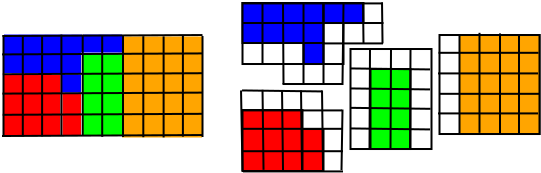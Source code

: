 <?xml version="1.0" encoding="UTF-8"?>
<dia:diagram xmlns:dia="http://www.lysator.liu.se/~alla/dia/">
  <dia:layer name="Background" visible="true" active="true">
    <dia:object type="Standard - Box" version="0" id="O0">
      <dia:attribute name="obj_pos">
        <dia:point val="5.05,5"/>
      </dia:attribute>
      <dia:attribute name="obj_bb">
        <dia:rectangle val="5.045,4.995;9.055,7.055"/>
      </dia:attribute>
      <dia:attribute name="elem_corner">
        <dia:point val="5.05,5"/>
      </dia:attribute>
      <dia:attribute name="elem_width">
        <dia:real val="4"/>
      </dia:attribute>
      <dia:attribute name="elem_height">
        <dia:real val="2.05"/>
      </dia:attribute>
      <dia:attribute name="border_width">
        <dia:real val="0.01"/>
      </dia:attribute>
      <dia:attribute name="border_color">
        <dia:color val="#ffffff"/>
      </dia:attribute>
      <dia:attribute name="inner_color">
        <dia:color val="#0000ff"/>
      </dia:attribute>
      <dia:attribute name="show_background">
        <dia:boolean val="true"/>
      </dia:attribute>
    </dia:object>
    <dia:object type="Standard - Box" version="0" id="O1">
      <dia:attribute name="obj_pos">
        <dia:point val="5,7"/>
      </dia:attribute>
      <dia:attribute name="obj_bb">
        <dia:rectangle val="4.95,6.95;8,10.15"/>
      </dia:attribute>
      <dia:attribute name="elem_corner">
        <dia:point val="5,7"/>
      </dia:attribute>
      <dia:attribute name="elem_width">
        <dia:real val="2.95"/>
      </dia:attribute>
      <dia:attribute name="elem_height">
        <dia:real val="3.1"/>
      </dia:attribute>
      <dia:attribute name="border_width">
        <dia:real val="0.1"/>
      </dia:attribute>
      <dia:attribute name="border_color">
        <dia:color val="#ffffff"/>
      </dia:attribute>
      <dia:attribute name="inner_color">
        <dia:color val="#ff0000"/>
      </dia:attribute>
      <dia:attribute name="show_background">
        <dia:boolean val="true"/>
      </dia:attribute>
    </dia:object>
    <dia:object type="Standard - Box" version="0" id="O2">
      <dia:attribute name="obj_pos">
        <dia:point val="7.95,7.95"/>
      </dia:attribute>
      <dia:attribute name="obj_bb">
        <dia:rectangle val="7.9,7.9;9.05,10.2"/>
      </dia:attribute>
      <dia:attribute name="elem_corner">
        <dia:point val="7.95,7.95"/>
      </dia:attribute>
      <dia:attribute name="elem_width">
        <dia:real val="1.05"/>
      </dia:attribute>
      <dia:attribute name="elem_height">
        <dia:real val="2.2"/>
      </dia:attribute>
      <dia:attribute name="border_width">
        <dia:real val="0.1"/>
      </dia:attribute>
      <dia:attribute name="border_color">
        <dia:color val="#ffffff"/>
      </dia:attribute>
      <dia:attribute name="inner_color">
        <dia:color val="#ff0000"/>
      </dia:attribute>
      <dia:attribute name="show_background">
        <dia:boolean val="true"/>
      </dia:attribute>
    </dia:object>
    <dia:object type="Standard - Box" version="0" id="O3">
      <dia:attribute name="obj_pos">
        <dia:point val="7.95,7"/>
      </dia:attribute>
      <dia:attribute name="obj_bb">
        <dia:rectangle val="7.945,6.995;9.005,7.955"/>
      </dia:attribute>
      <dia:attribute name="elem_corner">
        <dia:point val="7.95,7"/>
      </dia:attribute>
      <dia:attribute name="elem_width">
        <dia:real val="1.05"/>
      </dia:attribute>
      <dia:attribute name="elem_height">
        <dia:real val="0.95"/>
      </dia:attribute>
      <dia:attribute name="border_width">
        <dia:real val="0.01"/>
      </dia:attribute>
      <dia:attribute name="border_color">
        <dia:color val="#ffffff"/>
      </dia:attribute>
      <dia:attribute name="inner_color">
        <dia:color val="#0000ff"/>
      </dia:attribute>
      <dia:attribute name="show_background">
        <dia:boolean val="true"/>
      </dia:attribute>
    </dia:object>
    <dia:object type="Standard - Box" version="0" id="O4">
      <dia:attribute name="obj_pos">
        <dia:point val="10.95,5.1"/>
      </dia:attribute>
      <dia:attribute name="obj_bb">
        <dia:rectangle val="10.945,5.095;15.005,10.205"/>
      </dia:attribute>
      <dia:attribute name="elem_corner">
        <dia:point val="10.95,5.1"/>
      </dia:attribute>
      <dia:attribute name="elem_width">
        <dia:real val="4.05"/>
      </dia:attribute>
      <dia:attribute name="elem_height">
        <dia:real val="5.1"/>
      </dia:attribute>
      <dia:attribute name="border_width">
        <dia:real val="0.01"/>
      </dia:attribute>
      <dia:attribute name="border_color">
        <dia:color val="#ffffff"/>
      </dia:attribute>
      <dia:attribute name="inner_color">
        <dia:color val="#ffa500"/>
      </dia:attribute>
      <dia:attribute name="show_background">
        <dia:boolean val="true"/>
      </dia:attribute>
    </dia:object>
    <dia:object type="Standard - Box" version="0" id="O5">
      <dia:attribute name="obj_pos">
        <dia:point val="9,5"/>
      </dia:attribute>
      <dia:attribute name="obj_bb">
        <dia:rectangle val="8.995,4.995;11.005,6.005"/>
      </dia:attribute>
      <dia:attribute name="elem_corner">
        <dia:point val="9,5"/>
      </dia:attribute>
      <dia:attribute name="elem_width">
        <dia:real val="2"/>
      </dia:attribute>
      <dia:attribute name="elem_height">
        <dia:real val="1"/>
      </dia:attribute>
      <dia:attribute name="border_width">
        <dia:real val="0.01"/>
      </dia:attribute>
      <dia:attribute name="border_color">
        <dia:color val="#ffffff"/>
      </dia:attribute>
      <dia:attribute name="inner_color">
        <dia:color val="#0000ff"/>
      </dia:attribute>
      <dia:attribute name="show_background">
        <dia:boolean val="true"/>
      </dia:attribute>
    </dia:object>
    <dia:object type="Standard - Box" version="0" id="O6">
      <dia:attribute name="obj_pos">
        <dia:point val="8.95,5.95"/>
      </dia:attribute>
      <dia:attribute name="obj_bb">
        <dia:rectangle val="8.945,5.945;11.055,10.105"/>
      </dia:attribute>
      <dia:attribute name="elem_corner">
        <dia:point val="8.95,5.95"/>
      </dia:attribute>
      <dia:attribute name="elem_width">
        <dia:real val="2.1"/>
      </dia:attribute>
      <dia:attribute name="elem_height">
        <dia:real val="4.15"/>
      </dia:attribute>
      <dia:attribute name="border_width">
        <dia:real val="0.01"/>
      </dia:attribute>
      <dia:attribute name="border_color">
        <dia:color val="#ffffff"/>
      </dia:attribute>
      <dia:attribute name="inner_color">
        <dia:color val="#00ff00"/>
      </dia:attribute>
      <dia:attribute name="show_background">
        <dia:boolean val="true"/>
      </dia:attribute>
    </dia:object>
    <dia:object type="Standard - Line" version="0" id="O7">
      <dia:attribute name="obj_pos">
        <dia:point val="5,5.1"/>
      </dia:attribute>
      <dia:attribute name="obj_bb">
        <dia:rectangle val="4.95,5.0;15.05,5.15"/>
      </dia:attribute>
      <dia:attribute name="conn_endpoints">
        <dia:point val="5,5.1"/>
        <dia:point val="15,5.05"/>
      </dia:attribute>
      <dia:attribute name="numcp">
        <dia:int val="1"/>
      </dia:attribute>
    </dia:object>
    <dia:object type="Standard - Line" version="0" id="O8">
      <dia:attribute name="obj_pos">
        <dia:point val="5.015,7.01"/>
      </dia:attribute>
      <dia:attribute name="obj_bb">
        <dia:rectangle val="4.965,6.91;15.065,7.061"/>
      </dia:attribute>
      <dia:attribute name="conn_endpoints">
        <dia:point val="5.015,7.01"/>
        <dia:point val="15.015,6.96"/>
      </dia:attribute>
      <dia:attribute name="numcp">
        <dia:int val="1"/>
      </dia:attribute>
    </dia:object>
    <dia:object type="Standard - Line" version="0" id="O9">
      <dia:attribute name="obj_pos">
        <dia:point val="4.98,6.02"/>
      </dia:attribute>
      <dia:attribute name="obj_bb">
        <dia:rectangle val="4.93,5.92;15.03,6.071"/>
      </dia:attribute>
      <dia:attribute name="conn_endpoints">
        <dia:point val="4.98,6.02"/>
        <dia:point val="14.98,5.97"/>
      </dia:attribute>
      <dia:attribute name="numcp">
        <dia:int val="1"/>
      </dia:attribute>
    </dia:object>
    <dia:object type="Standard - Line" version="0" id="O10">
      <dia:attribute name="obj_pos">
        <dia:point val="4.995,7.98"/>
      </dia:attribute>
      <dia:attribute name="obj_bb">
        <dia:rectangle val="4.945,7.88;15.045,8.03"/>
      </dia:attribute>
      <dia:attribute name="conn_endpoints">
        <dia:point val="4.995,7.98"/>
        <dia:point val="14.995,7.93"/>
      </dia:attribute>
      <dia:attribute name="numcp">
        <dia:int val="1"/>
      </dia:attribute>
    </dia:object>
    <dia:object type="Standard - Line" version="0" id="O11">
      <dia:attribute name="obj_pos">
        <dia:point val="5.01,9.04"/>
      </dia:attribute>
      <dia:attribute name="obj_bb">
        <dia:rectangle val="4.96,8.94;15.06,9.091"/>
      </dia:attribute>
      <dia:attribute name="conn_endpoints">
        <dia:point val="5.01,9.04"/>
        <dia:point val="15.01,8.99"/>
      </dia:attribute>
      <dia:attribute name="numcp">
        <dia:int val="1"/>
      </dia:attribute>
    </dia:object>
    <dia:object type="Standard - Line" version="0" id="O12">
      <dia:attribute name="obj_pos">
        <dia:point val="4.975,10.1"/>
      </dia:attribute>
      <dia:attribute name="obj_bb">
        <dia:rectangle val="4.925,10.0;15.025,10.15"/>
      </dia:attribute>
      <dia:attribute name="conn_endpoints">
        <dia:point val="4.975,10.1"/>
        <dia:point val="14.975,10.05"/>
      </dia:attribute>
      <dia:attribute name="numcp">
        <dia:int val="1"/>
      </dia:attribute>
    </dia:object>
    <dia:object type="Standard - Line" version="0" id="O13">
      <dia:attribute name="obj_pos">
        <dia:point val="5.05,10.1"/>
      </dia:attribute>
      <dia:attribute name="obj_bb">
        <dia:rectangle val="5,5;5.1,10.15"/>
      </dia:attribute>
      <dia:attribute name="conn_endpoints">
        <dia:point val="5.05,10.1"/>
        <dia:point val="5.05,5.05"/>
      </dia:attribute>
      <dia:attribute name="numcp">
        <dia:int val="1"/>
      </dia:attribute>
    </dia:object>
    <dia:object type="Standard - Line" version="0" id="O14">
      <dia:attribute name="obj_pos">
        <dia:point val="6.015,10.11"/>
      </dia:attribute>
      <dia:attribute name="obj_bb">
        <dia:rectangle val="5.965,5.01;6.065,10.16"/>
      </dia:attribute>
      <dia:attribute name="conn_endpoints">
        <dia:point val="6.015,10.11"/>
        <dia:point val="6.015,5.06"/>
      </dia:attribute>
      <dia:attribute name="numcp">
        <dia:int val="1"/>
      </dia:attribute>
    </dia:object>
    <dia:object type="Standard - Line" version="0" id="O15">
      <dia:attribute name="obj_pos">
        <dia:point val="6.98,10.12"/>
      </dia:attribute>
      <dia:attribute name="obj_bb">
        <dia:rectangle val="6.93,5.02;7.03,10.17"/>
      </dia:attribute>
      <dia:attribute name="conn_endpoints">
        <dia:point val="6.98,10.12"/>
        <dia:point val="6.98,5.07"/>
      </dia:attribute>
      <dia:attribute name="numcp">
        <dia:int val="1"/>
      </dia:attribute>
    </dia:object>
    <dia:object type="Standard - Line" version="0" id="O16">
      <dia:attribute name="obj_pos">
        <dia:point val="7.945,10.08"/>
      </dia:attribute>
      <dia:attribute name="obj_bb">
        <dia:rectangle val="7.895,4.98;7.995,10.13"/>
      </dia:attribute>
      <dia:attribute name="conn_endpoints">
        <dia:point val="7.945,10.08"/>
        <dia:point val="7.945,5.03"/>
      </dia:attribute>
      <dia:attribute name="numcp">
        <dia:int val="1"/>
      </dia:attribute>
    </dia:object>
    <dia:object type="Standard - Line" version="0" id="O17">
      <dia:attribute name="obj_pos">
        <dia:point val="9.01,10.09"/>
      </dia:attribute>
      <dia:attribute name="obj_bb">
        <dia:rectangle val="8.96,4.99;9.06,10.14"/>
      </dia:attribute>
      <dia:attribute name="conn_endpoints">
        <dia:point val="9.01,10.09"/>
        <dia:point val="9.01,5.04"/>
      </dia:attribute>
      <dia:attribute name="numcp">
        <dia:int val="1"/>
      </dia:attribute>
    </dia:object>
    <dia:object type="Standard - Line" version="0" id="O18">
      <dia:attribute name="obj_pos">
        <dia:point val="11.025,10.15"/>
      </dia:attribute>
      <dia:attribute name="obj_bb">
        <dia:rectangle val="10.975,5.05;11.075,10.2"/>
      </dia:attribute>
      <dia:attribute name="conn_endpoints">
        <dia:point val="11.025,10.15"/>
        <dia:point val="11.025,5.1"/>
      </dia:attribute>
      <dia:attribute name="numcp">
        <dia:int val="1"/>
      </dia:attribute>
    </dia:object>
    <dia:object type="Standard - Line" version="0" id="O19">
      <dia:attribute name="obj_pos">
        <dia:point val="12.04,10.16"/>
      </dia:attribute>
      <dia:attribute name="obj_bb">
        <dia:rectangle val="11.99,5.06;12.09,10.21"/>
      </dia:attribute>
      <dia:attribute name="conn_endpoints">
        <dia:point val="12.04,10.16"/>
        <dia:point val="12.04,5.11"/>
      </dia:attribute>
      <dia:attribute name="numcp">
        <dia:int val="1"/>
      </dia:attribute>
    </dia:object>
    <dia:object type="Standard - Line" version="0" id="O20">
      <dia:attribute name="obj_pos">
        <dia:point val="13.055,10.17"/>
      </dia:attribute>
      <dia:attribute name="obj_bb">
        <dia:rectangle val="13.005,5.07;13.105,10.22"/>
      </dia:attribute>
      <dia:attribute name="conn_endpoints">
        <dia:point val="13.055,10.17"/>
        <dia:point val="13.055,5.12"/>
      </dia:attribute>
      <dia:attribute name="numcp">
        <dia:int val="1"/>
      </dia:attribute>
    </dia:object>
    <dia:object type="Standard - Line" version="0" id="O21">
      <dia:attribute name="obj_pos">
        <dia:point val="14.02,10.13"/>
      </dia:attribute>
      <dia:attribute name="obj_bb">
        <dia:rectangle val="13.97,5.03;14.07,10.18"/>
      </dia:attribute>
      <dia:attribute name="conn_endpoints">
        <dia:point val="14.02,10.13"/>
        <dia:point val="14.02,5.08"/>
      </dia:attribute>
      <dia:attribute name="numcp">
        <dia:int val="1"/>
      </dia:attribute>
    </dia:object>
    <dia:object type="Standard - Line" version="0" id="O22">
      <dia:attribute name="obj_pos">
        <dia:point val="9.985,10.14"/>
      </dia:attribute>
      <dia:attribute name="obj_bb">
        <dia:rectangle val="9.935,5.04;10.035,10.19"/>
      </dia:attribute>
      <dia:attribute name="conn_endpoints">
        <dia:point val="9.985,10.14"/>
        <dia:point val="9.985,5.09"/>
      </dia:attribute>
      <dia:attribute name="numcp">
        <dia:int val="1"/>
      </dia:attribute>
    </dia:object>
    <dia:object type="Standard - Line" version="0" id="O23">
      <dia:attribute name="obj_pos">
        <dia:point val="15,10.15"/>
      </dia:attribute>
      <dia:attribute name="obj_bb">
        <dia:rectangle val="14.95,5.05;15.05,10.2"/>
      </dia:attribute>
      <dia:attribute name="conn_endpoints">
        <dia:point val="15,10.15"/>
        <dia:point val="15,5.1"/>
      </dia:attribute>
      <dia:attribute name="numcp">
        <dia:int val="1"/>
      </dia:attribute>
    </dia:object>
    <dia:group>
      <dia:object type="Standard - Box" version="0" id="O24">
        <dia:attribute name="obj_pos">
          <dia:point val="22.4,5.75"/>
        </dia:attribute>
        <dia:attribute name="obj_bb">
          <dia:rectangle val="22.35,5.7;26.5,10.8"/>
        </dia:attribute>
        <dia:attribute name="elem_corner">
          <dia:point val="22.4,5.75"/>
        </dia:attribute>
        <dia:attribute name="elem_width">
          <dia:real val="4.05"/>
        </dia:attribute>
        <dia:attribute name="elem_height">
          <dia:real val="5"/>
        </dia:attribute>
        <dia:attribute name="border_width">
          <dia:real val="0.1"/>
        </dia:attribute>
        <dia:attribute name="show_background">
          <dia:boolean val="false"/>
        </dia:attribute>
      </dia:object>
      <dia:object type="Standard - Box" version="0" id="O25">
        <dia:attribute name="obj_pos">
          <dia:point val="23.4,6.75"/>
        </dia:attribute>
        <dia:attribute name="obj_bb">
          <dia:rectangle val="23.35,6.7;25.45,10.8"/>
        </dia:attribute>
        <dia:attribute name="elem_corner">
          <dia:point val="23.4,6.75"/>
        </dia:attribute>
        <dia:attribute name="elem_width">
          <dia:real val="2"/>
        </dia:attribute>
        <dia:attribute name="elem_height">
          <dia:real val="4"/>
        </dia:attribute>
        <dia:attribute name="border_width">
          <dia:real val="0.1"/>
        </dia:attribute>
        <dia:attribute name="inner_color">
          <dia:color val="#00ff00"/>
        </dia:attribute>
        <dia:attribute name="show_background">
          <dia:boolean val="true"/>
        </dia:attribute>
      </dia:object>
      <dia:object type="Standard - Line" version="0" id="O26">
        <dia:attribute name="obj_pos">
          <dia:point val="22.376,6.721"/>
        </dia:attribute>
        <dia:attribute name="obj_bb">
          <dia:rectangle val="22.325,6.67;26.426,6.821"/>
        </dia:attribute>
        <dia:attribute name="conn_endpoints">
          <dia:point val="22.376,6.721"/>
          <dia:point val="26.376,6.771"/>
        </dia:attribute>
        <dia:attribute name="numcp">
          <dia:int val="1"/>
        </dia:attribute>
      </dia:object>
      <dia:object type="Standard - Line" version="0" id="O27">
        <dia:attribute name="obj_pos">
          <dia:point val="22.376,7.721"/>
        </dia:attribute>
        <dia:attribute name="obj_bb">
          <dia:rectangle val="22.325,7.67;26.426,7.821"/>
        </dia:attribute>
        <dia:attribute name="conn_endpoints">
          <dia:point val="22.376,7.721"/>
          <dia:point val="26.376,7.771"/>
        </dia:attribute>
        <dia:attribute name="numcp">
          <dia:int val="1"/>
        </dia:attribute>
      </dia:object>
      <dia:object type="Standard - Line" version="0" id="O28">
        <dia:attribute name="obj_pos">
          <dia:point val="22.376,9.721"/>
        </dia:attribute>
        <dia:attribute name="obj_bb">
          <dia:rectangle val="22.325,9.67;26.426,9.821"/>
        </dia:attribute>
        <dia:attribute name="conn_endpoints">
          <dia:point val="22.376,9.721"/>
          <dia:point val="26.376,9.771"/>
        </dia:attribute>
        <dia:attribute name="numcp">
          <dia:int val="1"/>
        </dia:attribute>
      </dia:object>
      <dia:object type="Standard - Line" version="0" id="O29">
        <dia:attribute name="obj_pos">
          <dia:point val="22.401,8.691"/>
        </dia:attribute>
        <dia:attribute name="obj_bb">
          <dia:rectangle val="22.35,8.64;26.451,8.791"/>
        </dia:attribute>
        <dia:attribute name="conn_endpoints">
          <dia:point val="22.401,8.691"/>
          <dia:point val="26.401,8.741"/>
        </dia:attribute>
        <dia:attribute name="numcp">
          <dia:int val="1"/>
        </dia:attribute>
      </dia:object>
      <dia:object type="Standard - Line" version="0" id="O30">
        <dia:attribute name="obj_pos">
          <dia:point val="24.425,5.75"/>
        </dia:attribute>
        <dia:attribute name="obj_bb">
          <dia:rectangle val="24.35,5.7;24.475,10.8"/>
        </dia:attribute>
        <dia:attribute name="conn_endpoints">
          <dia:point val="24.425,5.75"/>
          <dia:point val="24.4,10.75"/>
        </dia:attribute>
        <dia:attribute name="numcp">
          <dia:int val="1"/>
        </dia:attribute>
        <dia:connections>
          <dia:connection handle="0" to="O24" connection="1"/>
          <dia:connection handle="1" to="O25" connection="6"/>
        </dia:connections>
      </dia:object>
      <dia:object type="Standard - Text" version="1" id="O31">
        <dia:attribute name="obj_pos">
          <dia:point val="24.45,6.15"/>
        </dia:attribute>
        <dia:attribute name="obj_bb">
          <dia:rectangle val="24.45,5.345;24.45,6.355"/>
        </dia:attribute>
        <dia:attribute name="text">
          <dia:composite type="text">
            <dia:attribute name="string">
              <dia:string>##</dia:string>
            </dia:attribute>
            <dia:attribute name="font">
              <dia:font family="sans" style="0" name="Helvetica"/>
            </dia:attribute>
            <dia:attribute name="height">
              <dia:real val="1.082"/>
            </dia:attribute>
            <dia:attribute name="pos">
              <dia:point val="24.45,6.15"/>
            </dia:attribute>
            <dia:attribute name="color">
              <dia:color val="#000000"/>
            </dia:attribute>
            <dia:attribute name="alignment">
              <dia:enum val="0"/>
            </dia:attribute>
          </dia:composite>
        </dia:attribute>
        <dia:attribute name="valign">
          <dia:enum val="3"/>
        </dia:attribute>
      </dia:object>
      <dia:object type="Standard - Line" version="0" id="O32">
        <dia:attribute name="obj_pos">
          <dia:point val="25.4,5.77"/>
        </dia:attribute>
        <dia:attribute name="obj_bb">
          <dia:rectangle val="25.325,5.72;25.451,10.82"/>
        </dia:attribute>
        <dia:attribute name="conn_endpoints">
          <dia:point val="25.4,5.77"/>
          <dia:point val="25.375,10.77"/>
        </dia:attribute>
        <dia:attribute name="numcp">
          <dia:int val="1"/>
        </dia:attribute>
      </dia:object>
      <dia:object type="Standard - Line" version="0" id="O33">
        <dia:attribute name="obj_pos">
          <dia:point val="23.375,5.74"/>
        </dia:attribute>
        <dia:attribute name="obj_bb">
          <dia:rectangle val="23.3,5.69;23.425,10.79"/>
        </dia:attribute>
        <dia:attribute name="conn_endpoints">
          <dia:point val="23.375,5.74"/>
          <dia:point val="23.35,10.74"/>
        </dia:attribute>
        <dia:attribute name="numcp">
          <dia:int val="1"/>
        </dia:attribute>
      </dia:object>
    </dia:group>
    <dia:group>
      <dia:group>
        <dia:object type="Standard - Box" version="0" id="O34">
          <dia:attribute name="obj_pos">
            <dia:point val="26.85,5.05"/>
          </dia:attribute>
          <dia:attribute name="obj_bb">
            <dia:rectangle val="26.8,5;31.9,10.05"/>
          </dia:attribute>
          <dia:attribute name="elem_corner">
            <dia:point val="26.85,5.05"/>
          </dia:attribute>
          <dia:attribute name="elem_width">
            <dia:real val="5"/>
          </dia:attribute>
          <dia:attribute name="elem_height">
            <dia:real val="4.95"/>
          </dia:attribute>
          <dia:attribute name="border_width">
            <dia:real val="0.1"/>
          </dia:attribute>
          <dia:attribute name="show_background">
            <dia:boolean val="false"/>
          </dia:attribute>
        </dia:object>
        <dia:object type="Standard - Box" version="0" id="O35">
          <dia:attribute name="obj_pos">
            <dia:point val="27.85,5.05"/>
          </dia:attribute>
          <dia:attribute name="obj_bb">
            <dia:rectangle val="27.8,5;31.9,10.05"/>
          </dia:attribute>
          <dia:attribute name="elem_corner">
            <dia:point val="27.85,5.05"/>
          </dia:attribute>
          <dia:attribute name="elem_width">
            <dia:real val="4"/>
          </dia:attribute>
          <dia:attribute name="elem_height">
            <dia:real val="4.95"/>
          </dia:attribute>
          <dia:attribute name="border_width">
            <dia:real val="0.1"/>
          </dia:attribute>
          <dia:attribute name="inner_color">
            <dia:color val="#ffa500"/>
          </dia:attribute>
          <dia:attribute name="show_background">
            <dia:boolean val="true"/>
          </dia:attribute>
        </dia:object>
      </dia:group>
      <dia:object type="Standard - Line" version="0" id="O36">
        <dia:attribute name="obj_pos">
          <dia:point val="29.875,4.97"/>
        </dia:attribute>
        <dia:attribute name="obj_bb">
          <dia:rectangle val="29.825,4.92;29.925,10.02"/>
        </dia:attribute>
        <dia:attribute name="conn_endpoints">
          <dia:point val="29.875,4.97"/>
          <dia:point val="29.875,9.97"/>
        </dia:attribute>
        <dia:attribute name="numcp">
          <dia:int val="1"/>
        </dia:attribute>
      </dia:object>
      <dia:object type="Standard - Line" version="0" id="O37">
        <dia:attribute name="obj_pos">
          <dia:point val="28.85,4.94"/>
        </dia:attribute>
        <dia:attribute name="obj_bb">
          <dia:rectangle val="28.8,4.89;28.9,9.99"/>
        </dia:attribute>
        <dia:attribute name="conn_endpoints">
          <dia:point val="28.85,4.94"/>
          <dia:point val="28.85,9.94"/>
        </dia:attribute>
        <dia:attribute name="numcp">
          <dia:int val="1"/>
        </dia:attribute>
      </dia:object>
      <dia:object type="Standard - Line" version="0" id="O38">
        <dia:attribute name="obj_pos">
          <dia:point val="30.825,5.02"/>
        </dia:attribute>
        <dia:attribute name="obj_bb">
          <dia:rectangle val="30.775,4.97;30.875,10.07"/>
        </dia:attribute>
        <dia:attribute name="conn_endpoints">
          <dia:point val="30.825,5.02"/>
          <dia:point val="30.825,10.02"/>
        </dia:attribute>
        <dia:attribute name="numcp">
          <dia:int val="1"/>
        </dia:attribute>
      </dia:object>
      <dia:object type="Standard - Line" version="0" id="O39">
        <dia:attribute name="obj_pos">
          <dia:point val="26.775,6.97"/>
        </dia:attribute>
        <dia:attribute name="obj_bb">
          <dia:rectangle val="26.725,6.92;31.825,7.02"/>
        </dia:attribute>
        <dia:attribute name="conn_endpoints">
          <dia:point val="26.775,6.97"/>
          <dia:point val="31.775,6.97"/>
        </dia:attribute>
        <dia:attribute name="numcp">
          <dia:int val="1"/>
        </dia:attribute>
      </dia:object>
      <dia:object type="Standard - Line" version="0" id="O40">
        <dia:attribute name="obj_pos">
          <dia:point val="26.8,5.94"/>
        </dia:attribute>
        <dia:attribute name="obj_bb">
          <dia:rectangle val="26.75,5.89;31.85,5.99"/>
        </dia:attribute>
        <dia:attribute name="conn_endpoints">
          <dia:point val="26.8,5.94"/>
          <dia:point val="31.8,5.94"/>
        </dia:attribute>
        <dia:attribute name="numcp">
          <dia:int val="1"/>
        </dia:attribute>
      </dia:object>
      <dia:object type="Standard - Line" version="0" id="O41">
        <dia:attribute name="obj_pos">
          <dia:point val="26.775,8.97"/>
        </dia:attribute>
        <dia:attribute name="obj_bb">
          <dia:rectangle val="26.725,8.92;31.825,9.02"/>
        </dia:attribute>
        <dia:attribute name="conn_endpoints">
          <dia:point val="26.775,8.97"/>
          <dia:point val="31.775,8.97"/>
        </dia:attribute>
        <dia:attribute name="numcp">
          <dia:int val="1"/>
        </dia:attribute>
      </dia:object>
      <dia:object type="Standard - Line" version="0" id="O42">
        <dia:attribute name="obj_pos">
          <dia:point val="26.85,7.99"/>
        </dia:attribute>
        <dia:attribute name="obj_bb">
          <dia:rectangle val="26.8,7.94;31.9,8.04"/>
        </dia:attribute>
        <dia:attribute name="conn_endpoints">
          <dia:point val="26.85,7.99"/>
          <dia:point val="31.85,7.99"/>
        </dia:attribute>
        <dia:attribute name="numcp">
          <dia:int val="1"/>
        </dia:attribute>
      </dia:object>
    </dia:group>
    <dia:group>
      <dia:group>
        <dia:object type="Standard - Box" version="0" id="O43">
          <dia:attribute name="obj_pos">
            <dia:point val="17,8.8"/>
          </dia:attribute>
          <dia:attribute name="obj_bb">
            <dia:rectangle val="16.95,8.75;20.05,11.9"/>
          </dia:attribute>
          <dia:attribute name="elem_corner">
            <dia:point val="17,8.8"/>
          </dia:attribute>
          <dia:attribute name="elem_width">
            <dia:real val="3"/>
          </dia:attribute>
          <dia:attribute name="elem_height">
            <dia:real val="3.05"/>
          </dia:attribute>
          <dia:attribute name="border_width">
            <dia:real val="0.1"/>
          </dia:attribute>
          <dia:attribute name="inner_color">
            <dia:color val="#ff0000"/>
          </dia:attribute>
          <dia:attribute name="show_background">
            <dia:boolean val="true"/>
          </dia:attribute>
        </dia:object>
        <dia:object type="Standard - Box" version="0" id="O44">
          <dia:attribute name="obj_pos">
            <dia:point val="20,9.75"/>
          </dia:attribute>
          <dia:attribute name="obj_bb">
            <dia:rectangle val="19.95,9.7;21.1,11.9"/>
          </dia:attribute>
          <dia:attribute name="elem_corner">
            <dia:point val="20,9.75"/>
          </dia:attribute>
          <dia:attribute name="elem_width">
            <dia:real val="1.05"/>
          </dia:attribute>
          <dia:attribute name="elem_height">
            <dia:real val="2.1"/>
          </dia:attribute>
          <dia:attribute name="border_width">
            <dia:real val="0.1"/>
          </dia:attribute>
          <dia:attribute name="inner_color">
            <dia:color val="#ff0000"/>
          </dia:attribute>
          <dia:attribute name="show_background">
            <dia:boolean val="true"/>
          </dia:attribute>
        </dia:object>
      </dia:group>
      <dia:object type="Standard - Line" version="0" id="O45">
        <dia:attribute name="obj_pos">
          <dia:point val="17.025,11.87"/>
        </dia:attribute>
        <dia:attribute name="obj_bb">
          <dia:rectangle val="16.975,11.82;22.075,11.92"/>
        </dia:attribute>
        <dia:attribute name="conn_endpoints">
          <dia:point val="17.025,11.87"/>
          <dia:point val="22.025,11.87"/>
        </dia:attribute>
        <dia:attribute name="numcp">
          <dia:int val="1"/>
        </dia:attribute>
      </dia:object>
      <dia:object type="Standard - Line" version="0" id="O46">
        <dia:attribute name="obj_pos">
          <dia:point val="16.975,8.82"/>
        </dia:attribute>
        <dia:attribute name="obj_bb">
          <dia:rectangle val="16.925,8.77;22.025,8.87"/>
        </dia:attribute>
        <dia:attribute name="conn_endpoints">
          <dia:point val="16.975,8.82"/>
          <dia:point val="21.975,8.82"/>
        </dia:attribute>
        <dia:attribute name="numcp">
          <dia:int val="1"/>
        </dia:attribute>
      </dia:object>
      <dia:object type="Standard - Line" version="0" id="O47">
        <dia:attribute name="obj_pos">
          <dia:point val="17,9.74"/>
        </dia:attribute>
        <dia:attribute name="obj_bb">
          <dia:rectangle val="16.95,9.69;22.05,9.79"/>
        </dia:attribute>
        <dia:attribute name="conn_endpoints">
          <dia:point val="17,9.74"/>
          <dia:point val="22,9.74"/>
        </dia:attribute>
        <dia:attribute name="numcp">
          <dia:int val="1"/>
        </dia:attribute>
      </dia:object>
      <dia:object type="Standard - Line" version="0" id="O48">
        <dia:attribute name="obj_pos">
          <dia:point val="17.025,10.86"/>
        </dia:attribute>
        <dia:attribute name="obj_bb">
          <dia:rectangle val="16.975,10.81;22.075,10.91"/>
        </dia:attribute>
        <dia:attribute name="conn_endpoints">
          <dia:point val="17.025,10.86"/>
          <dia:point val="22.025,10.86"/>
        </dia:attribute>
        <dia:attribute name="numcp">
          <dia:int val="1"/>
        </dia:attribute>
      </dia:object>
      <dia:object type="Standard - Line" version="0" id="O49">
        <dia:attribute name="obj_pos">
          <dia:point val="22,8.775"/>
        </dia:attribute>
        <dia:attribute name="obj_bb">
          <dia:rectangle val="21.899,8.724;22.051,11.851"/>
        </dia:attribute>
        <dia:attribute name="conn_endpoints">
          <dia:point val="22,8.775"/>
          <dia:point val="21.95,11.8"/>
        </dia:attribute>
        <dia:attribute name="numcp">
          <dia:int val="1"/>
        </dia:attribute>
      </dia:object>
      <dia:object type="Standard - Line" version="0" id="O50">
        <dia:attribute name="obj_pos">
          <dia:point val="16.926,7.821"/>
        </dia:attribute>
        <dia:attribute name="obj_bb">
          <dia:rectangle val="16.875,7.77;17.051,11.901"/>
        </dia:attribute>
        <dia:attribute name="conn_endpoints">
          <dia:point val="16.926,7.821"/>
          <dia:point val="17,11.85"/>
        </dia:attribute>
        <dia:attribute name="numcp">
          <dia:int val="1"/>
        </dia:attribute>
      </dia:object>
      <dia:object type="Standard - Line" version="0" id="O51">
        <dia:attribute name="obj_pos">
          <dia:point val="18.976,7.821"/>
        </dia:attribute>
        <dia:attribute name="obj_bb">
          <dia:rectangle val="18.925,7.77;19.076,11.871"/>
        </dia:attribute>
        <dia:attribute name="conn_endpoints">
          <dia:point val="18.976,7.821"/>
          <dia:point val="19.026,11.821"/>
        </dia:attribute>
        <dia:attribute name="numcp">
          <dia:int val="1"/>
        </dia:attribute>
      </dia:object>
      <dia:object type="Standard - Line" version="0" id="O52">
        <dia:attribute name="obj_pos">
          <dia:point val="18.001,7.791"/>
        </dia:attribute>
        <dia:attribute name="obj_bb">
          <dia:rectangle val="17.95,7.74;18.101,11.841"/>
        </dia:attribute>
        <dia:attribute name="conn_endpoints">
          <dia:point val="18.001,7.791"/>
          <dia:point val="18.051,11.791"/>
        </dia:attribute>
        <dia:attribute name="numcp">
          <dia:int val="1"/>
        </dia:attribute>
      </dia:object>
      <dia:object type="Standard - Line" version="0" id="O53">
        <dia:attribute name="obj_pos">
          <dia:point val="19.926,7.821"/>
        </dia:attribute>
        <dia:attribute name="obj_bb">
          <dia:rectangle val="19.875,7.77;20.026,11.871"/>
        </dia:attribute>
        <dia:attribute name="conn_endpoints">
          <dia:point val="19.926,7.821"/>
          <dia:point val="19.976,11.821"/>
        </dia:attribute>
        <dia:attribute name="numcp">
          <dia:int val="1"/>
        </dia:attribute>
      </dia:object>
      <dia:object type="Standard - Line" version="0" id="O54">
        <dia:attribute name="obj_pos">
          <dia:point val="16.976,7.821"/>
        </dia:attribute>
        <dia:attribute name="obj_bb">
          <dia:rectangle val="16.925,7.77;21.026,7.921"/>
        </dia:attribute>
        <dia:attribute name="conn_endpoints">
          <dia:point val="16.976,7.821"/>
          <dia:point val="20.976,7.871"/>
        </dia:attribute>
        <dia:attribute name="numcp">
          <dia:int val="1"/>
        </dia:attribute>
      </dia:object>
      <dia:object type="Standard - Line" version="0" id="O55">
        <dia:attribute name="obj_pos">
          <dia:point val="20.976,7.821"/>
        </dia:attribute>
        <dia:attribute name="obj_bb">
          <dia:rectangle val="20.925,7.77;21.076,11.871"/>
        </dia:attribute>
        <dia:attribute name="conn_endpoints">
          <dia:point val="20.976,7.821"/>
          <dia:point val="21.026,11.821"/>
        </dia:attribute>
        <dia:attribute name="numcp">
          <dia:int val="1"/>
        </dia:attribute>
      </dia:object>
    </dia:group>
    <dia:object type="Standard - Text" version="1" id="O56">
      <dia:attribute name="obj_pos">
        <dia:point val="21.4,10.05"/>
      </dia:attribute>
      <dia:attribute name="obj_bb">
        <dia:rectangle val="21.4,9.245;21.4,10.255"/>
      </dia:attribute>
      <dia:attribute name="text">
        <dia:composite type="text">
          <dia:attribute name="string">
            <dia:string>##</dia:string>
          </dia:attribute>
          <dia:attribute name="font">
            <dia:font family="sans" style="0" name="Helvetica"/>
          </dia:attribute>
          <dia:attribute name="height">
            <dia:real val="1.082"/>
          </dia:attribute>
          <dia:attribute name="pos">
            <dia:point val="21.4,10.05"/>
          </dia:attribute>
          <dia:attribute name="color">
            <dia:color val="#000000"/>
          </dia:attribute>
          <dia:attribute name="alignment">
            <dia:enum val="0"/>
          </dia:attribute>
        </dia:composite>
      </dia:attribute>
      <dia:attribute name="valign">
        <dia:enum val="3"/>
      </dia:attribute>
    </dia:object>
    <dia:object type="Standard - Text" version="1" id="O57">
      <dia:attribute name="obj_pos">
        <dia:point val="21.45,9.95"/>
      </dia:attribute>
      <dia:attribute name="obj_bb">
        <dia:rectangle val="21.425,9.12;21.45,10.206"/>
      </dia:attribute>
      <dia:attribute name="text">
        <dia:composite type="text">
          <dia:attribute name="string">
            <dia:string>##</dia:string>
          </dia:attribute>
          <dia:attribute name="font">
            <dia:font family="sans" style="0" name="Helvetica"/>
          </dia:attribute>
          <dia:attribute name="height">
            <dia:real val="1.082"/>
          </dia:attribute>
          <dia:attribute name="pos">
            <dia:point val="21.45,9.95"/>
          </dia:attribute>
          <dia:attribute name="color">
            <dia:color val="#000000"/>
          </dia:attribute>
          <dia:attribute name="alignment">
            <dia:enum val="0"/>
          </dia:attribute>
        </dia:composite>
      </dia:attribute>
      <dia:attribute name="valign">
        <dia:enum val="3"/>
      </dia:attribute>
    </dia:object>
    <dia:group>
      <dia:object type="Standard - Box" version="0" id="O58">
        <dia:attribute name="obj_pos">
          <dia:point val="17,3.45"/>
        </dia:attribute>
        <dia:attribute name="obj_bb">
          <dia:rectangle val="16.95,3.4;22.1,6.55"/>
        </dia:attribute>
        <dia:attribute name="elem_corner">
          <dia:point val="17,3.45"/>
        </dia:attribute>
        <dia:attribute name="elem_width">
          <dia:real val="5.05"/>
        </dia:attribute>
        <dia:attribute name="elem_height">
          <dia:real val="3.05"/>
        </dia:attribute>
        <dia:attribute name="border_width">
          <dia:real val="0.1"/>
        </dia:attribute>
        <dia:attribute name="show_background">
          <dia:boolean val="false"/>
        </dia:attribute>
      </dia:object>
      <dia:object type="Standard - Box" version="0" id="O59">
        <dia:attribute name="obj_pos">
          <dia:point val="17,3.45"/>
        </dia:attribute>
        <dia:attribute name="obj_bb">
          <dia:rectangle val="16.95,3.4;21.1,5.5"/>
        </dia:attribute>
        <dia:attribute name="elem_corner">
          <dia:point val="17,3.45"/>
        </dia:attribute>
        <dia:attribute name="elem_width">
          <dia:real val="4.05"/>
        </dia:attribute>
        <dia:attribute name="elem_height">
          <dia:real val="2"/>
        </dia:attribute>
        <dia:attribute name="border_width">
          <dia:real val="0.1"/>
        </dia:attribute>
        <dia:attribute name="inner_color">
          <dia:color val="#0000ff"/>
        </dia:attribute>
        <dia:attribute name="show_background">
          <dia:boolean val="true"/>
        </dia:attribute>
      </dia:object>
      <dia:object type="Standard - Box" version="0" id="O60">
        <dia:attribute name="obj_pos">
          <dia:point val="21.05,3.45"/>
        </dia:attribute>
        <dia:attribute name="obj_bb">
          <dia:rectangle val="21,3.4;23.1,4.5"/>
        </dia:attribute>
        <dia:attribute name="elem_corner">
          <dia:point val="21.05,3.45"/>
        </dia:attribute>
        <dia:attribute name="elem_width">
          <dia:real val="2"/>
        </dia:attribute>
        <dia:attribute name="elem_height">
          <dia:real val="1"/>
        </dia:attribute>
        <dia:attribute name="border_width">
          <dia:real val="0.1"/>
        </dia:attribute>
        <dia:attribute name="inner_color">
          <dia:color val="#0000ff"/>
        </dia:attribute>
        <dia:attribute name="show_background">
          <dia:boolean val="true"/>
        </dia:attribute>
      </dia:object>
      <dia:object type="Standard - Box" version="0" id="O61">
        <dia:attribute name="obj_pos">
          <dia:point val="20.05,5.45"/>
        </dia:attribute>
        <dia:attribute name="obj_bb">
          <dia:rectangle val="20,5.4;21.1,6.55"/>
        </dia:attribute>
        <dia:attribute name="elem_corner">
          <dia:point val="20.05,5.45"/>
        </dia:attribute>
        <dia:attribute name="elem_width">
          <dia:real val="1"/>
        </dia:attribute>
        <dia:attribute name="elem_height">
          <dia:real val="1.05"/>
        </dia:attribute>
        <dia:attribute name="border_width">
          <dia:real val="0.1"/>
        </dia:attribute>
        <dia:attribute name="inner_color">
          <dia:color val="#0000ff"/>
        </dia:attribute>
        <dia:attribute name="show_background">
          <dia:boolean val="true"/>
        </dia:attribute>
      </dia:object>
      <dia:object type="Standard - Line" version="0" id="O62">
        <dia:attribute name="obj_pos">
          <dia:point val="20.05,3.4"/>
        </dia:attribute>
        <dia:attribute name="obj_bb">
          <dia:rectangle val="20,3.35;20.1,7.55"/>
        </dia:attribute>
        <dia:attribute name="conn_endpoints">
          <dia:point val="20.05,3.4"/>
          <dia:point val="20.05,7.5"/>
        </dia:attribute>
        <dia:attribute name="numcp">
          <dia:int val="1"/>
        </dia:attribute>
      </dia:object>
      <dia:object type="Standard - Line" version="0" id="O63">
        <dia:attribute name="obj_pos">
          <dia:point val="23.025,3.4"/>
        </dia:attribute>
        <dia:attribute name="obj_bb">
          <dia:rectangle val="22.974,3.349;23.101,5.501"/>
        </dia:attribute>
        <dia:attribute name="conn_endpoints">
          <dia:point val="23.025,3.4"/>
          <dia:point val="23.05,5.45"/>
        </dia:attribute>
        <dia:attribute name="numcp">
          <dia:int val="1"/>
        </dia:attribute>
      </dia:object>
      <dia:object type="Standard - Line" version="0" id="O64">
        <dia:attribute name="obj_pos">
          <dia:point val="18,3.44"/>
        </dia:attribute>
        <dia:attribute name="obj_bb">
          <dia:rectangle val="17.95,3.39;18.05,6.54"/>
        </dia:attribute>
        <dia:attribute name="conn_endpoints">
          <dia:point val="18,3.44"/>
          <dia:point val="18,6.49"/>
        </dia:attribute>
        <dia:attribute name="numcp">
          <dia:int val="1"/>
        </dia:attribute>
      </dia:object>
      <dia:object type="Standard - Line" version="0" id="O65">
        <dia:attribute name="obj_pos">
          <dia:point val="19.025,3.45"/>
        </dia:attribute>
        <dia:attribute name="obj_bb">
          <dia:rectangle val="18.975,3.4;19.1,7.55"/>
        </dia:attribute>
        <dia:attribute name="conn_endpoints">
          <dia:point val="19.025,3.45"/>
          <dia:point val="19.05,7.5"/>
        </dia:attribute>
        <dia:attribute name="numcp">
          <dia:int val="1"/>
        </dia:attribute>
        <dia:connections>
          <dia:connection handle="0" to="O59" connection="1"/>
        </dia:connections>
      </dia:object>
      <dia:object type="Standard - Line" version="0" id="O66">
        <dia:attribute name="obj_pos">
          <dia:point val="21.05,3.45"/>
        </dia:attribute>
        <dia:attribute name="obj_bb">
          <dia:rectangle val="21,3.4;21.1,7.57"/>
        </dia:attribute>
        <dia:attribute name="conn_endpoints">
          <dia:point val="21.05,3.45"/>
          <dia:point val="21.05,7.52"/>
        </dia:attribute>
        <dia:attribute name="numcp">
          <dia:int val="1"/>
        </dia:attribute>
        <dia:connections>
          <dia:connection handle="0" to="O60" connection="0"/>
        </dia:connections>
      </dia:object>
      <dia:object type="Standard - Line" version="0" id="O67">
        <dia:attribute name="obj_pos">
          <dia:point val="22.05,3.45"/>
        </dia:attribute>
        <dia:attribute name="obj_bb">
          <dia:rectangle val="21.949,3.399;22.101,7.501"/>
        </dia:attribute>
        <dia:attribute name="conn_endpoints">
          <dia:point val="22.05,3.45"/>
          <dia:point val="22,7.45"/>
        </dia:attribute>
        <dia:attribute name="numcp">
          <dia:int val="1"/>
        </dia:attribute>
        <dia:connections>
          <dia:connection handle="0" to="O60" connection="1"/>
        </dia:connections>
      </dia:object>
      <dia:object type="Standard - Line" version="0" id="O68">
        <dia:attribute name="obj_pos">
          <dia:point val="19,7.5"/>
        </dia:attribute>
        <dia:attribute name="obj_bb">
          <dia:rectangle val="18.95,7.45;22.1,7.55"/>
        </dia:attribute>
        <dia:attribute name="conn_endpoints">
          <dia:point val="19,7.5"/>
          <dia:point val="22.05,7.5"/>
        </dia:attribute>
        <dia:attribute name="numcp">
          <dia:int val="1"/>
        </dia:attribute>
      </dia:object>
      <dia:object type="Standard - Line" version="0" id="O69">
        <dia:attribute name="obj_pos">
          <dia:point val="20.975,5.47"/>
        </dia:attribute>
        <dia:attribute name="obj_bb">
          <dia:rectangle val="20.925,5.42;24.075,5.52"/>
        </dia:attribute>
        <dia:attribute name="conn_endpoints">
          <dia:point val="20.975,5.47"/>
          <dia:point val="24.025,5.47"/>
        </dia:attribute>
        <dia:attribute name="numcp">
          <dia:int val="1"/>
        </dia:attribute>
      </dia:object>
      <dia:object type="Standard - Line" version="0" id="O70">
        <dia:attribute name="obj_pos">
          <dia:point val="16.975,3.47"/>
        </dia:attribute>
        <dia:attribute name="obj_bb">
          <dia:rectangle val="16.925,3.42;24.075,3.52"/>
        </dia:attribute>
        <dia:attribute name="conn_endpoints">
          <dia:point val="16.975,3.47"/>
          <dia:point val="24.025,3.47"/>
        </dia:attribute>
        <dia:attribute name="numcp">
          <dia:int val="1"/>
        </dia:attribute>
      </dia:object>
      <dia:object type="Standard - Line" version="0" id="O71">
        <dia:attribute name="obj_pos">
          <dia:point val="17,4.45"/>
        </dia:attribute>
        <dia:attribute name="obj_bb">
          <dia:rectangle val="16.95,4.4;24.1,4.5"/>
        </dia:attribute>
        <dia:attribute name="conn_endpoints">
          <dia:point val="17,4.45"/>
          <dia:point val="24.05,4.45"/>
        </dia:attribute>
        <dia:attribute name="numcp">
          <dia:int val="1"/>
        </dia:attribute>
      </dia:object>
      <dia:object type="Standard - Line" version="0" id="O72">
        <dia:attribute name="obj_pos">
          <dia:point val="23.976,3.421"/>
        </dia:attribute>
        <dia:attribute name="obj_bb">
          <dia:rectangle val="23.925,3.37;24.051,5.521"/>
        </dia:attribute>
        <dia:attribute name="conn_endpoints">
          <dia:point val="23.976,3.421"/>
          <dia:point val="24.001,5.471"/>
        </dia:attribute>
        <dia:attribute name="numcp">
          <dia:int val="1"/>
        </dia:attribute>
      </dia:object>
    </dia:group>
  </dia:layer>
</dia:diagram>
